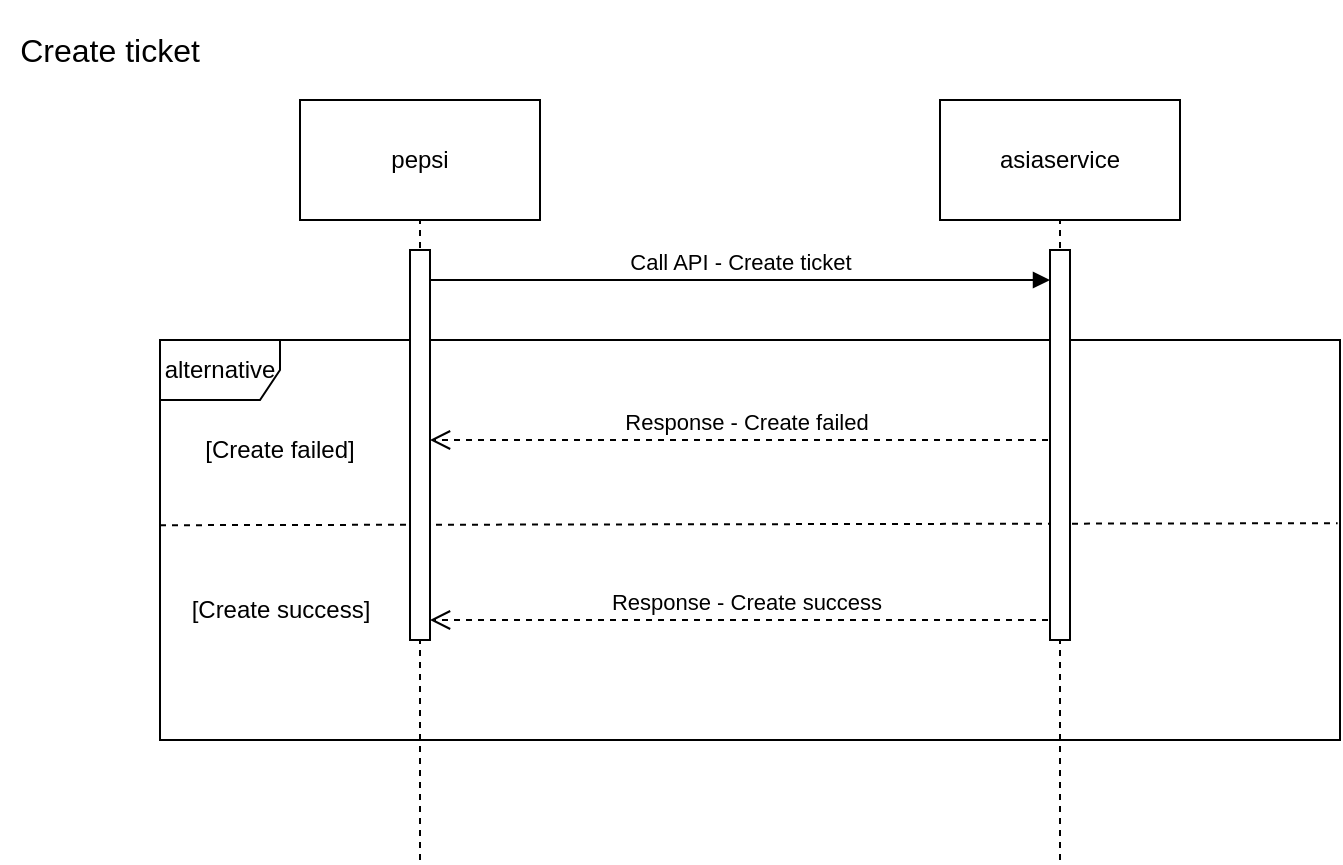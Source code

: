 <mxfile version="24.0.7" type="github">
  <diagram name="Page-1" id="2YBvvXClWsGukQMizWep">
    <mxGraphModel dx="1434" dy="738" grid="1" gridSize="15" guides="1" tooltips="1" connect="1" arrows="1" fold="1" page="1" pageScale="1" pageWidth="850" pageHeight="1400" background="none" math="0" shadow="0">
      <root>
        <mxCell id="0" />
        <mxCell id="1" parent="0" />
        <mxCell id="Cj_ctMJrMI40OPLPcNBZ-1" value="asiaservice" style="rounded=0;whiteSpace=wrap;html=1;" parent="1" vertex="1">
          <mxGeometry x="480" y="60" width="120" height="60" as="geometry" />
        </mxCell>
        <mxCell id="Cj_ctMJrMI40OPLPcNBZ-2" value="pepsi" style="rounded=0;whiteSpace=wrap;html=1;" parent="1" vertex="1">
          <mxGeometry x="160" y="60" width="120" height="60" as="geometry" />
        </mxCell>
        <mxCell id="Cj_ctMJrMI40OPLPcNBZ-5" value="" style="endArrow=none;dashed=1;html=1;rounded=0;entryX=0.5;entryY=1;entryDx=0;entryDy=0;" parent="1" target="Cj_ctMJrMI40OPLPcNBZ-2" edge="1">
          <mxGeometry width="50" height="50" relative="1" as="geometry">
            <mxPoint x="220" y="440" as="sourcePoint" />
            <mxPoint x="460" y="170" as="targetPoint" />
          </mxGeometry>
        </mxCell>
        <mxCell id="Cj_ctMJrMI40OPLPcNBZ-6" value="Create ticket" style="text;strokeColor=none;align=center;fillColor=none;html=1;verticalAlign=middle;whiteSpace=wrap;rounded=0;fontSize=16;" parent="1" vertex="1">
          <mxGeometry x="10" y="10" width="110" height="50" as="geometry" />
        </mxCell>
        <mxCell id="Cj_ctMJrMI40OPLPcNBZ-8" value="" style="endArrow=none;dashed=1;html=1;rounded=0;entryX=0.5;entryY=1;entryDx=0;entryDy=0;" parent="1" target="Cj_ctMJrMI40OPLPcNBZ-1" edge="1">
          <mxGeometry width="50" height="50" relative="1" as="geometry">
            <mxPoint x="540" y="440" as="sourcePoint" />
            <mxPoint x="460" y="170" as="targetPoint" />
          </mxGeometry>
        </mxCell>
        <mxCell id="Cj_ctMJrMI40OPLPcNBZ-15" value="alternative" style="shape=umlFrame;whiteSpace=wrap;html=1;pointerEvents=0;" parent="1" vertex="1">
          <mxGeometry x="90" y="180" width="590" height="200" as="geometry" />
        </mxCell>
        <mxCell id="Cj_ctMJrMI40OPLPcNBZ-16" value="" style="endArrow=none;dashed=1;html=1;rounded=0;exitX=0.002;exitY=0.508;exitDx=0;exitDy=0;exitPerimeter=0;entryX=0.998;entryY=0.458;entryDx=0;entryDy=0;entryPerimeter=0;" parent="1" target="Cj_ctMJrMI40OPLPcNBZ-15" edge="1">
          <mxGeometry width="50" height="50" relative="1" as="geometry">
            <mxPoint x="90.0" y="272.6" as="sourcePoint" />
            <mxPoint x="677.05" y="270" as="targetPoint" />
          </mxGeometry>
        </mxCell>
        <mxCell id="Cj_ctMJrMI40OPLPcNBZ-19" value="[Create failed]" style="text;strokeColor=none;align=center;fillColor=none;html=1;verticalAlign=middle;whiteSpace=wrap;rounded=0;" parent="1" vertex="1">
          <mxGeometry x="110" y="220" width="80" height="30" as="geometry" />
        </mxCell>
        <mxCell id="Cj_ctMJrMI40OPLPcNBZ-21" value="Response - Create failed" style="html=1;verticalAlign=bottom;endArrow=open;dashed=1;endSize=8;curved=0;rounded=0;" parent="1" edge="1" target="OlzAo84vp4NYkaw7b-2V-4">
          <mxGeometry relative="1" as="geometry">
            <mxPoint x="540" y="230" as="sourcePoint" />
            <mxPoint x="220" y="230" as="targetPoint" />
            <Array as="points" />
          </mxGeometry>
        </mxCell>
        <mxCell id="Cj_ctMJrMI40OPLPcNBZ-22" value="Response - Create success" style="html=1;verticalAlign=bottom;endArrow=open;dashed=1;endSize=8;curved=0;rounded=0;" parent="1" edge="1" target="OlzAo84vp4NYkaw7b-2V-4">
          <mxGeometry relative="1" as="geometry">
            <mxPoint x="540" y="320" as="sourcePoint" />
            <mxPoint x="231" y="319" as="targetPoint" />
            <Array as="points" />
          </mxGeometry>
        </mxCell>
        <mxCell id="Cj_ctMJrMI40OPLPcNBZ-23" value="[Create success]" style="text;strokeColor=none;align=center;fillColor=none;html=1;verticalAlign=middle;whiteSpace=wrap;rounded=0;" parent="1" vertex="1">
          <mxGeometry x="102.5" y="300" width="95" height="30" as="geometry" />
        </mxCell>
        <mxCell id="OlzAo84vp4NYkaw7b-2V-1" value="" style="html=1;points=[[0,0,0,0,5],[0,1,0,0,-5],[1,0,0,0,5],[1,1,0,0,-5]];perimeter=orthogonalPerimeter;outlineConnect=0;targetShapes=umlLifeline;portConstraint=eastwest;newEdgeStyle={&quot;curved&quot;:0,&quot;rounded&quot;:0};" vertex="1" parent="1">
          <mxGeometry x="535" y="135" width="10" height="195" as="geometry" />
        </mxCell>
        <mxCell id="OlzAo84vp4NYkaw7b-2V-4" value="" style="html=1;points=[[0,0,0,0,5],[0,1,0,0,-5],[1,0,0,0,5],[1,1,0,0,-5]];perimeter=orthogonalPerimeter;outlineConnect=0;targetShapes=umlLifeline;portConstraint=eastwest;newEdgeStyle={&quot;curved&quot;:0,&quot;rounded&quot;:0};" vertex="1" parent="1">
          <mxGeometry x="215" y="135" width="10" height="195" as="geometry" />
        </mxCell>
        <mxCell id="OlzAo84vp4NYkaw7b-2V-6" value="Call API - Create ticket" style="html=1;verticalAlign=bottom;endArrow=block;curved=0;rounded=0;" edge="1" parent="1">
          <mxGeometry width="80" relative="1" as="geometry">
            <mxPoint x="225" y="150" as="sourcePoint" />
            <mxPoint x="535" y="150" as="targetPoint" />
          </mxGeometry>
        </mxCell>
      </root>
    </mxGraphModel>
  </diagram>
</mxfile>
